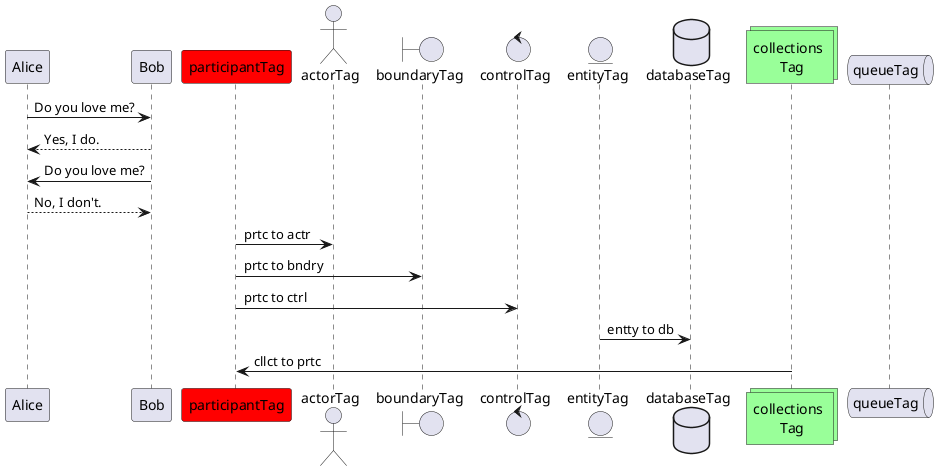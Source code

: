 @startuml sequence-diagram
Alice -> Bob: Do you love me?
Bob --> Alice: Yes, I do.

Alice <- Bob: Do you love me?
Bob <-- Alice: No, I don't.

participant participantTag as prtc #Red
' comment
actor actorTag as actr
boundary boundaryTag as bndry
control controlTag as ctrl
entity entityTag as entty
database databaseTag as db
collections "collections \n Tag" as cllct #99FF99
queue queueTag as q

prtc -> actr: prtc to actr
prtc -> bndry: prtc to bndry
prtc -> ctrl: prtc to ctrl
entty -> db: entty to db
cllct -> prtc: cllct to prtc

@enduml